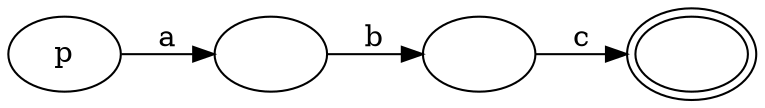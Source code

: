 digraph "p-abc-nolabel" {
  rankdir=LR;
  "q_0" [label=""];
  "q_1" [label=""];
  "q_2" [label="", peripheries=2];

  "p" -> "q_0"   [label="a"];
  "q_0" -> "q_1" [label="b"];
  "q_1" -> "q_2" [label="c"];
}
